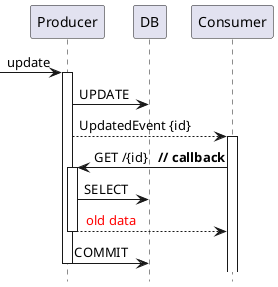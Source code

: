 @startuml
'title Consumer Callback Race vs Produce DB Replication
hide footbox
participant Producer
participant DB

-> Producer++:update
Producer -> DB : UPDATE
Producer --> Consumer++: UpdatedEvent {id}
Consumer->Producer++: GET /{id}   **// callback**
Producer->DB: SELECT
Producer-->Consumer: <font color=red>  old data
Producer--
Producer -> DB : COMMIT
Producer--

@enduml